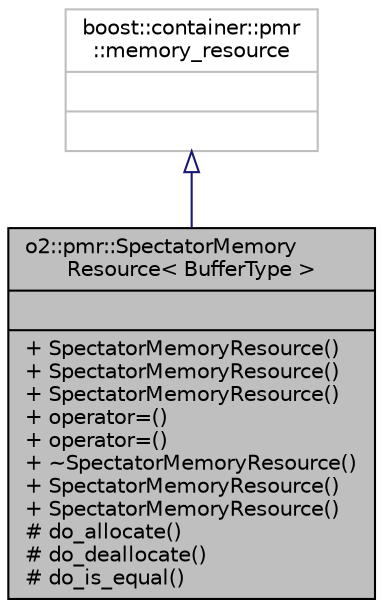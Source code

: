 digraph "o2::pmr::SpectatorMemoryResource&lt; BufferType &gt;"
{
 // INTERACTIVE_SVG=YES
  bgcolor="transparent";
  edge [fontname="Helvetica",fontsize="10",labelfontname="Helvetica",labelfontsize="10"];
  node [fontname="Helvetica",fontsize="10",shape=record];
  Node1 [label="{o2::pmr::SpectatorMemory\lResource\< BufferType \>\n||+ SpectatorMemoryResource()\l+ SpectatorMemoryResource()\l+ SpectatorMemoryResource()\l+ operator=()\l+ operator=()\l+ ~SpectatorMemoryResource()\l+ SpectatorMemoryResource()\l+ SpectatorMemoryResource()\l# do_allocate()\l# do_deallocate()\l# do_is_equal()\l}",height=0.2,width=0.4,color="black", fillcolor="grey75", style="filled", fontcolor="black"];
  Node2 -> Node1 [dir="back",color="midnightblue",fontsize="10",style="solid",arrowtail="onormal",fontname="Helvetica"];
  Node2 [label="{boost::container::pmr\l::memory_resource\n||}",height=0.2,width=0.4,color="grey75"];
}
